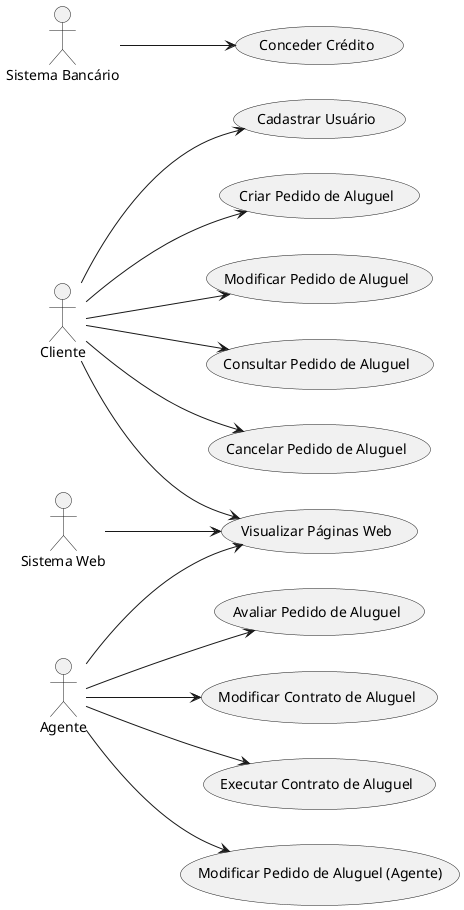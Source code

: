 @startuml
left to right direction

actor Cliente
actor Agente
actor SistemaBancario as "Sistema Bancário"
actor SistemaWeb as "Sistema Web"

usecase CadastrarUsuario as "Cadastrar Usuário"
usecase CriarPedido as "Criar Pedido de Aluguel"
usecase ModificarPedido as "Modificar Pedido de Aluguel"
usecase ConsultarPedido as "Consultar Pedido de Aluguel"
usecase CancelarPedido as "Cancelar Pedido de Aluguel"
usecase AvaliarPedido as "Avaliar Pedido de Aluguel"
usecase ConcederCredito as "Conceder Crédito"
usecase ModificarContrato as "Modificar Contrato de Aluguel"
usecase VisualizarPaginas as "Visualizar Páginas Web"
usecase ExecutarContrato as "Executar Contrato de Aluguel"
usecase ModificarPedidoAgente as "Modificar Pedido de Aluguel (Agente)"

Cliente --> CadastrarUsuario
Cliente --> CriarPedido
Cliente --> ModificarPedido
Cliente --> ConsultarPedido
Cliente --> CancelarPedido
Cliente --> VisualizarPaginas

Agente --> AvaliarPedido
Agente --> ModificarPedidoAgente
Agente --> ModificarContrato
Agente --> ExecutarContrato
Agente --> VisualizarPaginas

SistemaBancario --> ConcederCredito
SistemaWeb --> VisualizarPaginas

@enduml
